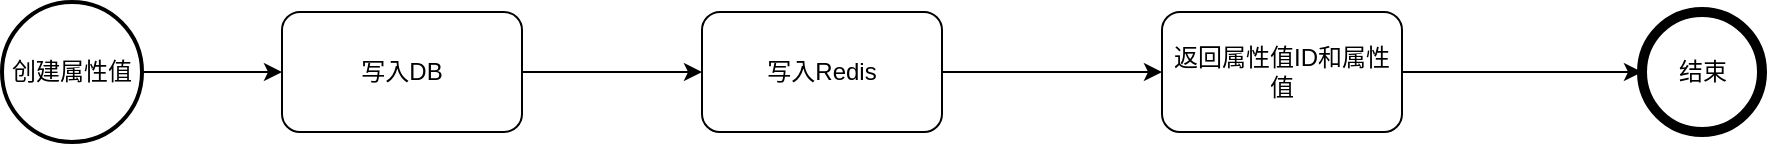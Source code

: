 <mxfile version="13.8.3" type="github">
  <diagram name="Page-1" id="74e2e168-ea6b-b213-b513-2b3c1d86103e">
    <mxGraphModel dx="1022" dy="437" grid="1" gridSize="10" guides="1" tooltips="1" connect="1" arrows="1" fold="1" page="1" pageScale="1" pageWidth="1100" pageHeight="850" background="#ffffff" math="0" shadow="0">
      <root>
        <mxCell id="0" />
        <mxCell id="1" parent="0" />
        <mxCell id="RuNsRPhCoE_YDWQRn3jn-9" style="edgeStyle=orthogonalEdgeStyle;rounded=0;orthogonalLoop=1;jettySize=auto;html=1;exitX=1;exitY=0.5;exitDx=0;exitDy=0;exitPerimeter=0;entryX=0;entryY=0.5;entryDx=0;entryDy=0;" edge="1" parent="1" source="RuNsRPhCoE_YDWQRn3jn-6" target="RuNsRPhCoE_YDWQRn3jn-7">
          <mxGeometry relative="1" as="geometry" />
        </mxCell>
        <mxCell id="RuNsRPhCoE_YDWQRn3jn-6" value="创建属性值" style="strokeWidth=2;html=1;shape=mxgraph.flowchart.start_2;whiteSpace=wrap;" vertex="1" parent="1">
          <mxGeometry x="40" y="130" width="70" height="70" as="geometry" />
        </mxCell>
        <mxCell id="RuNsRPhCoE_YDWQRn3jn-10" style="edgeStyle=orthogonalEdgeStyle;rounded=0;orthogonalLoop=1;jettySize=auto;html=1;exitX=1;exitY=0.5;exitDx=0;exitDy=0;entryX=0;entryY=0.5;entryDx=0;entryDy=0;" edge="1" parent="1" source="RuNsRPhCoE_YDWQRn3jn-7" target="RuNsRPhCoE_YDWQRn3jn-8">
          <mxGeometry relative="1" as="geometry" />
        </mxCell>
        <mxCell id="RuNsRPhCoE_YDWQRn3jn-7" value="写入DB" style="rounded=1;whiteSpace=wrap;html=1;" vertex="1" parent="1">
          <mxGeometry x="180" y="135" width="120" height="60" as="geometry" />
        </mxCell>
        <mxCell id="RuNsRPhCoE_YDWQRn3jn-13" style="edgeStyle=orthogonalEdgeStyle;rounded=0;orthogonalLoop=1;jettySize=auto;html=1;exitX=1;exitY=0.5;exitDx=0;exitDy=0;" edge="1" parent="1" source="RuNsRPhCoE_YDWQRn3jn-8" target="RuNsRPhCoE_YDWQRn3jn-11">
          <mxGeometry relative="1" as="geometry" />
        </mxCell>
        <mxCell id="RuNsRPhCoE_YDWQRn3jn-8" value="写入Redis" style="rounded=1;whiteSpace=wrap;html=1;" vertex="1" parent="1">
          <mxGeometry x="390" y="135" width="120" height="60" as="geometry" />
        </mxCell>
        <mxCell id="RuNsRPhCoE_YDWQRn3jn-15" style="edgeStyle=orthogonalEdgeStyle;rounded=0;orthogonalLoop=1;jettySize=auto;html=1;exitX=1;exitY=0.5;exitDx=0;exitDy=0;entryX=0;entryY=0.5;entryDx=0;entryDy=0;" edge="1" parent="1" source="RuNsRPhCoE_YDWQRn3jn-11" target="RuNsRPhCoE_YDWQRn3jn-12">
          <mxGeometry relative="1" as="geometry" />
        </mxCell>
        <mxCell id="RuNsRPhCoE_YDWQRn3jn-11" value="返回属性值ID和属性值" style="rounded=1;whiteSpace=wrap;html=1;" vertex="1" parent="1">
          <mxGeometry x="620" y="135" width="120" height="60" as="geometry" />
        </mxCell>
        <mxCell id="RuNsRPhCoE_YDWQRn3jn-12" value="结束" style="shape=ellipse;html=1;dashed=0;whitespace=wrap;aspect=fixed;strokeWidth=5;perimeter=ellipsePerimeter;" vertex="1" parent="1">
          <mxGeometry x="860" y="135" width="60" height="60" as="geometry" />
        </mxCell>
      </root>
    </mxGraphModel>
  </diagram>
</mxfile>
